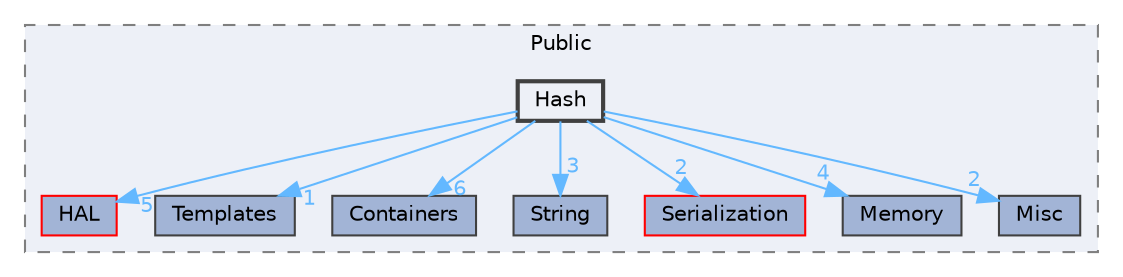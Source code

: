 digraph "Hash"
{
 // INTERACTIVE_SVG=YES
 // LATEX_PDF_SIZE
  bgcolor="transparent";
  edge [fontname=Helvetica,fontsize=10,labelfontname=Helvetica,labelfontsize=10];
  node [fontname=Helvetica,fontsize=10,shape=box,height=0.2,width=0.4];
  compound=true
  subgraph clusterdir_ba49309ee78fabe0452662bc1a7ef37d {
    graph [ bgcolor="#edf0f7", pencolor="grey50", label="Public", fontname=Helvetica,fontsize=10 style="filled,dashed", URL="dir_ba49309ee78fabe0452662bc1a7ef37d.html",tooltip=""]
  dir_06b681a867cd45e91f64ca04156625cf [label="HAL", fillcolor="#a2b4d6", color="red", style="filled", URL="dir_06b681a867cd45e91f64ca04156625cf.html",tooltip=""];
  dir_d923b29e5793e4ca6ecf89bd6d2fe94d [label="Templates", fillcolor="#a2b4d6", color="grey25", style="filled", URL="dir_d923b29e5793e4ca6ecf89bd6d2fe94d.html",tooltip=""];
  dir_d6d4edf6ba84739b62e6fae684879a69 [label="Containers", fillcolor="#a2b4d6", color="grey25", style="filled", URL="dir_d6d4edf6ba84739b62e6fae684879a69.html",tooltip=""];
  dir_320360e1f078dda43a743c6d58bbd9d4 [label="String", fillcolor="#a2b4d6", color="grey25", style="filled", URL="dir_320360e1f078dda43a743c6d58bbd9d4.html",tooltip=""];
  dir_4acb951885fdf3c7a4c2ab809ab845db [label="Serialization", fillcolor="#a2b4d6", color="red", style="filled", URL="dir_4acb951885fdf3c7a4c2ab809ab845db.html",tooltip=""];
  dir_61f53bcac5392dd93e7b6b179c6206e3 [label="Memory", fillcolor="#a2b4d6", color="grey25", style="filled", URL="dir_61f53bcac5392dd93e7b6b179c6206e3.html",tooltip=""];
  dir_8d7b93d547498163f6da7ff79a1b5a4d [label="Misc", fillcolor="#a2b4d6", color="grey25", style="filled", URL="dir_8d7b93d547498163f6da7ff79a1b5a4d.html",tooltip=""];
  dir_a38a951f27dd3f115870e584331ce9ae [label="Hash", fillcolor="#edf0f7", color="grey25", style="filled,bold", URL="dir_a38a951f27dd3f115870e584331ce9ae.html",tooltip=""];
  }
  dir_a38a951f27dd3f115870e584331ce9ae->dir_06b681a867cd45e91f64ca04156625cf [headlabel="5", labeldistance=1.5 headhref="dir_000470_000461.html" href="dir_000470_000461.html" color="steelblue1" fontcolor="steelblue1"];
  dir_a38a951f27dd3f115870e584331ce9ae->dir_320360e1f078dda43a743c6d58bbd9d4 [headlabel="3", labeldistance=1.5 headhref="dir_000470_001142.html" href="dir_000470_001142.html" color="steelblue1" fontcolor="steelblue1"];
  dir_a38a951f27dd3f115870e584331ce9ae->dir_4acb951885fdf3c7a4c2ab809ab845db [headlabel="2", labeldistance=1.5 headhref="dir_000470_001018.html" href="dir_000470_001018.html" color="steelblue1" fontcolor="steelblue1"];
  dir_a38a951f27dd3f115870e584331ce9ae->dir_61f53bcac5392dd93e7b6b179c6206e3 [headlabel="4", labeldistance=1.5 headhref="dir_000470_000620.html" href="dir_000470_000620.html" color="steelblue1" fontcolor="steelblue1"];
  dir_a38a951f27dd3f115870e584331ce9ae->dir_8d7b93d547498163f6da7ff79a1b5a4d [headlabel="2", labeldistance=1.5 headhref="dir_000470_000649.html" href="dir_000470_000649.html" color="steelblue1" fontcolor="steelblue1"];
  dir_a38a951f27dd3f115870e584331ce9ae->dir_d6d4edf6ba84739b62e6fae684879a69 [headlabel="6", labeldistance=1.5 headhref="dir_000470_000253.html" href="dir_000470_000253.html" color="steelblue1" fontcolor="steelblue1"];
  dir_a38a951f27dd3f115870e584331ce9ae->dir_d923b29e5793e4ca6ecf89bd6d2fe94d [headlabel="1", labeldistance=1.5 headhref="dir_000470_001176.html" href="dir_000470_001176.html" color="steelblue1" fontcolor="steelblue1"];
}
